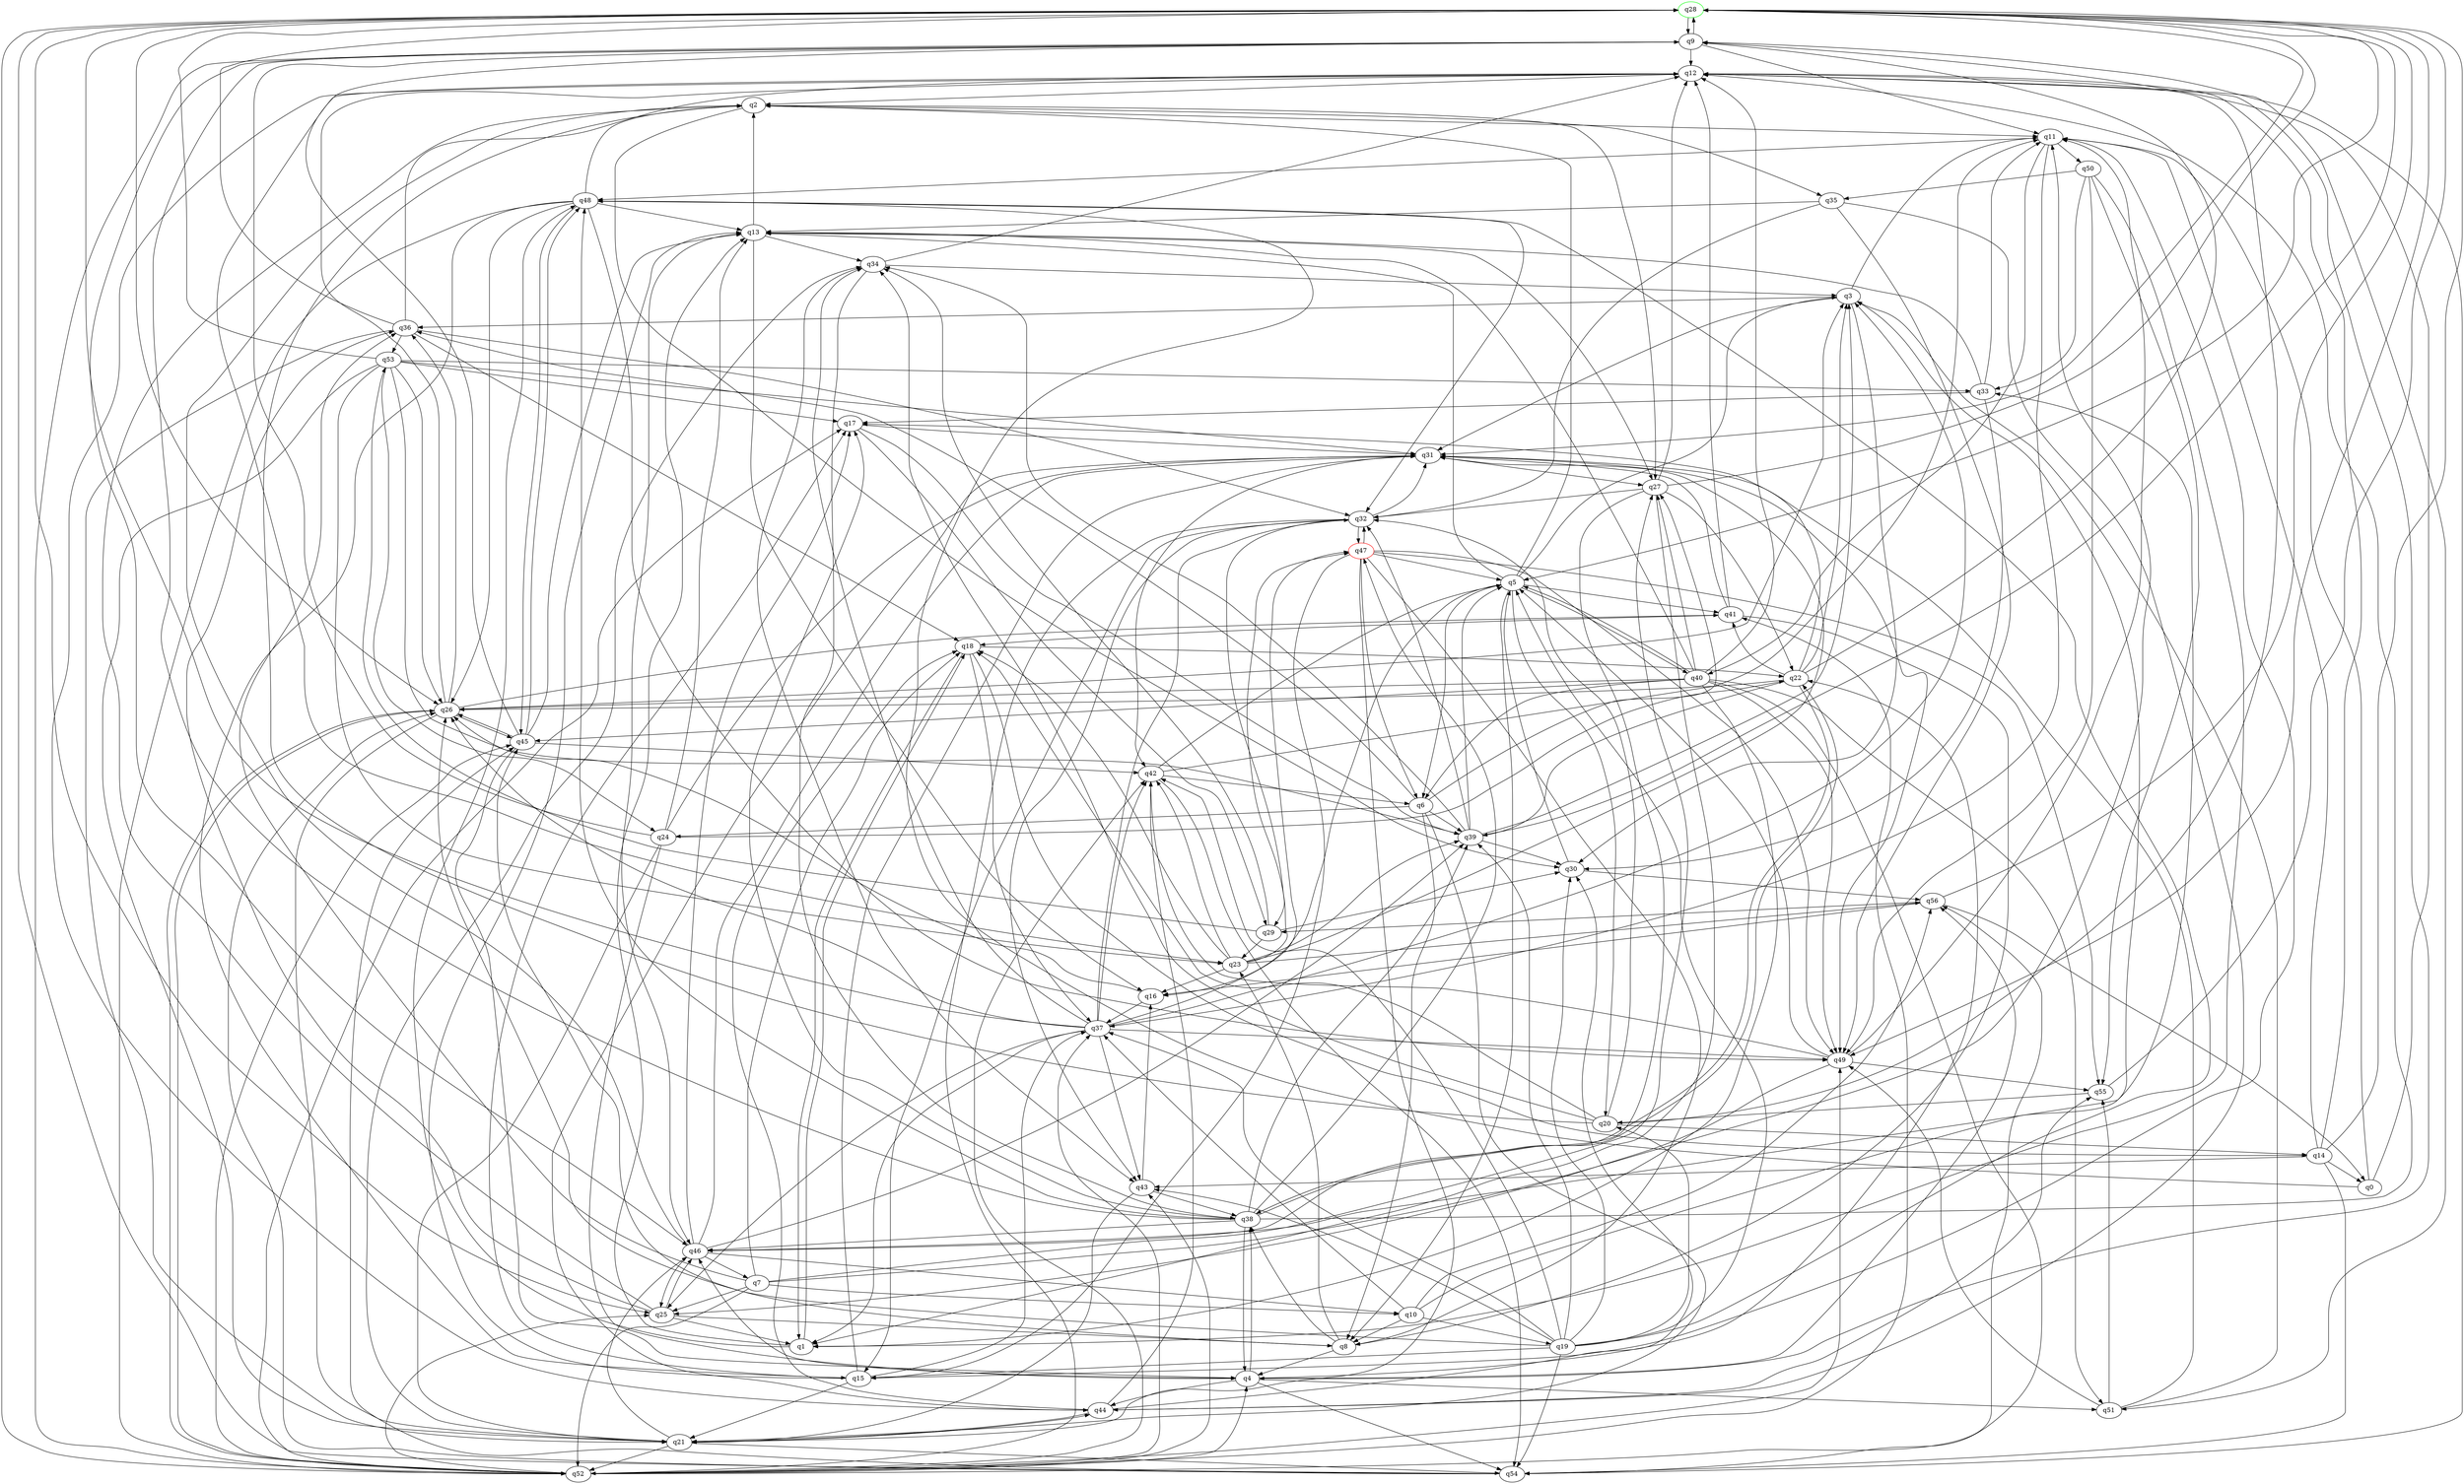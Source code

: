 digraph A{
q28 [initial=1,color=green];
q47 [final=1,color=red];
q0 -> q9;
q0 -> q11;
q0 -> q48;
q1 -> q13;
q1 -> q18;
q1 -> q48;
q2 -> q11;
q2 -> q27;
q2 -> q30;
q2 -> q35;
q3 -> q11;
q3 -> q30;
q3 -> q31;
q3 -> q36;
q4 -> q22;
q4 -> q38;
q4 -> q44;
q4 -> q46;
q4 -> q51;
q4 -> q54;
q4 -> q56;
q5 -> q2;
q5 -> q3;
q5 -> q6;
q5 -> q8;
q5 -> q13;
q5 -> q16;
q5 -> q20;
q5 -> q40;
q5 -> q41;
q6 -> q8;
q6 -> q21;
q6 -> q24;
q6 -> q27;
q6 -> q36;
q6 -> q39;
q7 -> q10;
q7 -> q11;
q7 -> q18;
q7 -> q25;
q7 -> q27;
q7 -> q36;
q7 -> q52;
q8 -> q4;
q8 -> q23;
q8 -> q38;
q8 -> q45;
q9 -> q11;
q9 -> q12;
q9 -> q28;
q9 -> q46;
q9 -> q52;
q10 -> q3;
q10 -> q8;
q10 -> q19;
q10 -> q37;
q10 -> q56;
q11 -> q37;
q11 -> q40;
q11 -> q48;
q11 -> q50;
q12 -> q2;
q12 -> q4;
q12 -> q23;
q12 -> q44;
q12 -> q51;
q13 -> q2;
q13 -> q16;
q13 -> q27;
q13 -> q34;
q13 -> q46;
q14 -> q0;
q14 -> q11;
q14 -> q12;
q14 -> q28;
q14 -> q43;
q14 -> q54;
q15 -> q11;
q15 -> q13;
q15 -> q17;
q15 -> q21;
q15 -> q31;
q15 -> q37;
q16 -> q26;
q16 -> q37;
q17 -> q29;
q17 -> q31;
q17 -> q39;
q18 -> q1;
q18 -> q14;
q18 -> q22;
q18 -> q37;
q19 -> q5;
q19 -> q15;
q19 -> q20;
q19 -> q26;
q19 -> q30;
q19 -> q37;
q19 -> q39;
q19 -> q42;
q19 -> q43;
q19 -> q48;
q19 -> q54;
q20 -> q2;
q20 -> q12;
q20 -> q14;
q20 -> q18;
q20 -> q32;
q20 -> q34;
q21 -> q34;
q21 -> q44;
q21 -> q46;
q21 -> q52;
q21 -> q54;
q22 -> q3;
q22 -> q9;
q22 -> q17;
q22 -> q26;
q22 -> q38;
q22 -> q39;
q22 -> q41;
q23 -> q16;
q23 -> q18;
q23 -> q31;
q23 -> q39;
q23 -> q42;
q23 -> q47;
q23 -> q56;
q24 -> q4;
q24 -> q9;
q24 -> q13;
q24 -> q21;
q24 -> q22;
q24 -> q31;
q25 -> q1;
q25 -> q2;
q25 -> q8;
q25 -> q36;
q25 -> q46;
q26 -> q3;
q26 -> q12;
q26 -> q21;
q26 -> q36;
q26 -> q41;
q26 -> q45;
q26 -> q52;
q27 -> q1;
q27 -> q12;
q27 -> q22;
q27 -> q28;
q27 -> q32;
q27 -> q46;
q28 -> q5;
q28 -> q9;
q28 -> q25;
q28 -> q26;
q28 -> q31;
q28 -> q49;
q28 -> q52;
q29 -> q23;
q29 -> q30;
q29 -> q34;
q29 -> q53;
q30 -> q5;
q30 -> q56;
q31 -> q27;
q31 -> q42;
q31 -> q44;
q31 -> q49;
q32 -> q15;
q32 -> q29;
q32 -> q31;
q32 -> q43;
q32 -> q47;
q32 -> q52;
q33 -> q11;
q33 -> q13;
q33 -> q17;
q33 -> q30;
q34 -> q3;
q34 -> q12;
q34 -> q38;
q34 -> q43;
q35 -> q13;
q35 -> q32;
q35 -> q44;
q35 -> q49;
q36 -> q12;
q36 -> q18;
q36 -> q21;
q36 -> q28;
q36 -> q32;
q36 -> q53;
q37 -> q1;
q37 -> q3;
q37 -> q25;
q37 -> q26;
q37 -> q28;
q37 -> q32;
q37 -> q34;
q37 -> q42;
q37 -> q43;
q37 -> q47;
q37 -> q49;
q38 -> q4;
q38 -> q9;
q38 -> q12;
q38 -> q17;
q38 -> q22;
q38 -> q39;
q38 -> q46;
q38 -> q47;
q38 -> q48;
q39 -> q3;
q39 -> q5;
q39 -> q28;
q39 -> q30;
q39 -> q32;
q39 -> q34;
q40 -> q1;
q40 -> q5;
q40 -> q6;
q40 -> q12;
q40 -> q13;
q40 -> q26;
q40 -> q27;
q40 -> q45;
q40 -> q49;
q40 -> q51;
q40 -> q54;
q41 -> q8;
q41 -> q12;
q41 -> q18;
q41 -> q31;
q42 -> q5;
q42 -> q6;
q42 -> q11;
q42 -> q54;
q43 -> q16;
q43 -> q21;
q43 -> q38;
q44 -> q18;
q44 -> q21;
q44 -> q30;
q44 -> q42;
q44 -> q55;
q45 -> q4;
q45 -> q9;
q45 -> q13;
q45 -> q26;
q45 -> q42;
q45 -> q48;
q46 -> q2;
q46 -> q7;
q46 -> q10;
q46 -> q17;
q46 -> q25;
q46 -> q31;
q46 -> q33;
q46 -> q39;
q47 -> q5;
q47 -> q6;
q47 -> q8;
q47 -> q15;
q47 -> q21;
q47 -> q32;
q47 -> q49;
q47 -> q55;
q48 -> q2;
q48 -> q13;
q48 -> q15;
q48 -> q26;
q48 -> q32;
q48 -> q45;
q48 -> q49;
q48 -> q52;
q49 -> q5;
q49 -> q11;
q49 -> q25;
q49 -> q42;
q49 -> q55;
q50 -> q1;
q50 -> q33;
q50 -> q35;
q50 -> q49;
q50 -> q55;
q51 -> q3;
q51 -> q31;
q51 -> q49;
q51 -> q55;
q52 -> q4;
q52 -> q17;
q52 -> q25;
q52 -> q26;
q52 -> q37;
q52 -> q41;
q52 -> q42;
q52 -> q43;
q52 -> q45;
q52 -> q49;
q52 -> q56;
q53 -> q17;
q53 -> q21;
q53 -> q23;
q53 -> q24;
q53 -> q26;
q53 -> q28;
q53 -> q31;
q53 -> q33;
q53 -> q39;
q54 -> q9;
q54 -> q26;
q54 -> q28;
q54 -> q45;
q55 -> q20;
q55 -> q28;
q56 -> q0;
q56 -> q16;
q56 -> q28;
q56 -> q29;
}